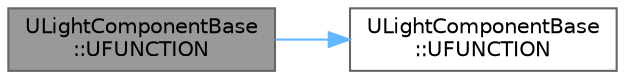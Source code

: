 digraph "ULightComponentBase::UFUNCTION"
{
 // INTERACTIVE_SVG=YES
 // LATEX_PDF_SIZE
  bgcolor="transparent";
  edge [fontname=Helvetica,fontsize=10,labelfontname=Helvetica,labelfontsize=10];
  node [fontname=Helvetica,fontsize=10,shape=box,height=0.2,width=0.4];
  rankdir="LR";
  Node1 [id="Node000001",label="ULightComponentBase\l::UFUNCTION",height=0.2,width=0.4,color="gray40", fillcolor="grey60", style="filled", fontcolor="black",tooltip=" "];
  Node1 -> Node2 [id="edge1_Node000001_Node000002",color="steelblue1",style="solid",tooltip=" "];
  Node2 [id="Node000002",label="ULightComponentBase\l::UFUNCTION",height=0.2,width=0.4,color="grey40", fillcolor="white", style="filled",URL="$d0/d21/classULightComponentBase.html#a24306eb93304ce41b8274c82bedd049e",tooltip="Sets whether this light casts shadows."];
}
